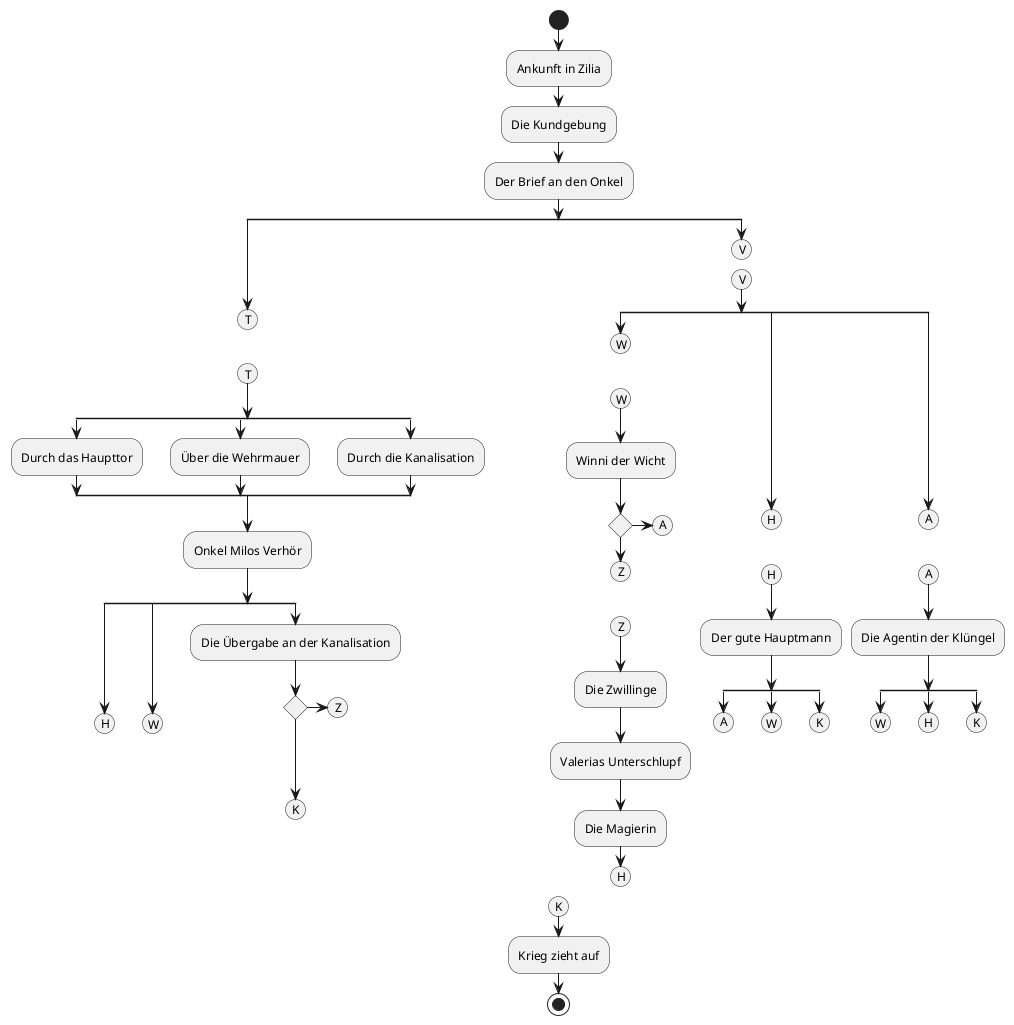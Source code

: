 @startuml
start
:Ankunft in Zilia;
:Die Kundgebung;
:Der Brief an den Onkel;
split
    (T)
    detach
    (T)
    split
        :Durch das Haupttor;
    split again
        :Über die Wehrmauer;
    split again
        :Durch die Kanalisation;
    endsplit

    :Onkel Milos Verhör;
    split
        (H)
        detach
    split again
        (W)
        detach
    split again
        :Die Übergabe an der Kanalisation;
        if ()
            (Z)
            detach
        endif
        (K)
        detach
    endsplit
split again
    (V)
    detach
    (V)
    split
        (W)
        detach
        (W)
        :Winni der Wicht;
        if ()
            (A)
            detach
        else
            (Z)
            detach
            (Z)
            :Die Zwillinge;
            :Valerias Unterschlupf;
            :Die Magierin;
            (H)
            detach
        endif
    split again
        (H)
        detach
        (H)
        :Der gute Hauptmann;
        split
            (A)
            detach
        split again
            (W)
            detach
        split again
            (K)
            detach
        endsplit
    split again
        (A)
        detach
        (A)
        :Die Agentin der Klüngel;
        split
            (W)
            detach
        split again
            (H)
            detach
        split again
            (K)
            detach
        endsplit
    endsplit
endsplit
(K)
:Krieg zieht auf;
stop
@enduml
